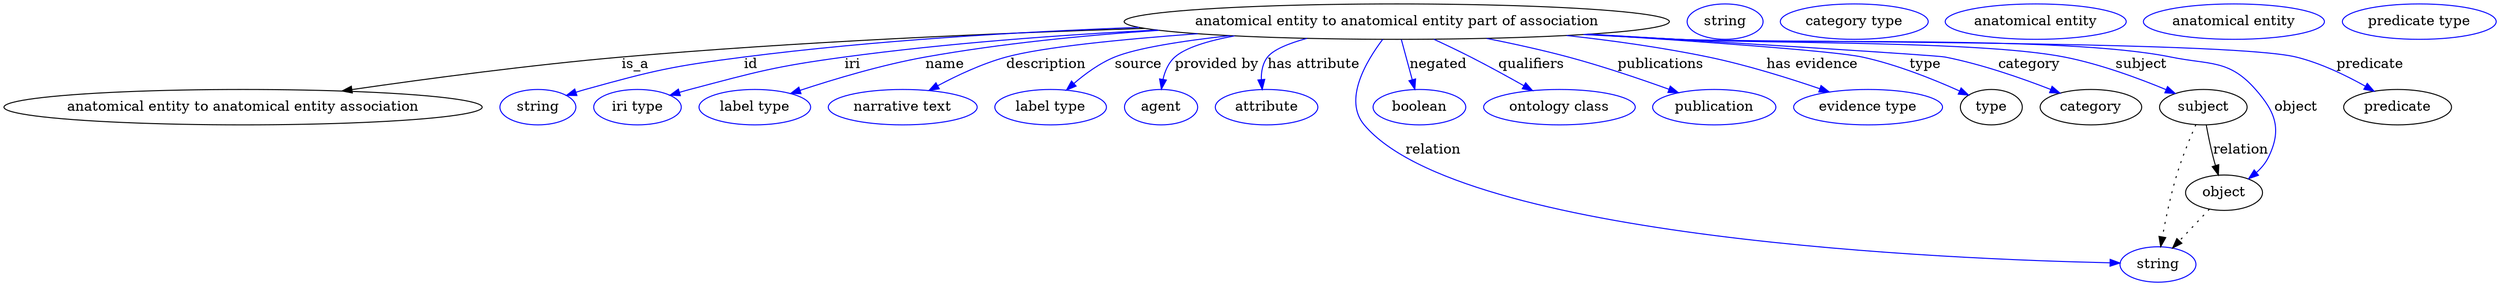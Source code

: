 digraph {
	graph [bb="0,0,2527.4,283"];
	node [label="\N"];
	"anatomical entity to anatomical entity part of association"	[height=0.5,
		label="anatomical entity to anatomical entity part of association",
		pos="1412.4,265",
		width=7.6729];
	"anatomical entity to anatomical entity association"	[height=0.5,
		pos="242.43,178",
		width=6.7341];
	"anatomical entity to anatomical entity part of association" -> "anatomical entity to anatomical entity association"	[label=is_a,
		lp="640.43,221.5",
		pos="e,342.83,194.45 1156.8,258.11 1002.9,253.2 803.16,244.41 626.43,229 533.97,220.94 429.56,207.03 352.98,195.93"];
	id	[color=blue,
		height=0.5,
		label=string,
		pos="541.43,178",
		width=1.0652];
	"anatomical entity to anatomical entity part of association" -> id	[color=blue,
		label=id,
		lp="757.43,221.5",
		pos="e,570.41,189.99 1151,259.17 1029,254.62 881.85,245.85 750.43,229 677.98,219.71 659.8,215.57 589.43,196 586.32,195.14 583.12,194.17 \
579.92,193.15",
		style=solid];
	iri	[color=blue,
		height=0.5,
		label="iri type",
		pos="642.43,178",
		width=1.2277];
	"anatomical entity to anatomical entity part of association" -> iri	[color=blue,
		label=iri,
		lp="860.43,221.5",
		pos="e,675.35,190.14 1169.1,256.47 1070.5,251.42 955.71,243.01 852.43,229 781.77,219.42 764.36,214.25 695.43,196 692.06,195.11 688.58,\
194.13 685.1,193.11",
		style=solid];
	name	[color=blue,
		height=0.5,
		label="label type",
		pos="761.43,178",
		width=1.5707];
	"anatomical entity to anatomical entity part of association" -> name	[color=blue,
		label=name,
		lp="954.43,221.5",
		pos="e,797.69,191.88 1171.4,256.15 1095.2,251.06 1010.9,242.7 934.43,229 890.59,221.15 841.98,206.56 807.48,195.15",
		style=solid];
	description	[color=blue,
		height=0.5,
		label="narrative text",
		pos="911.43,178",
		width=2.0943];
	"anatomical entity to anatomical entity part of association" -> description	[color=blue,
		label=description,
		lp="1056.9,221.5",
		pos="e,938.03,194.94 1210.5,252.72 1132.6,246.98 1053.3,239.07 1016.4,229 992.21,222.4 966.76,210.41 946.97,199.84",
		style=solid];
	source	[color=blue,
		height=0.5,
		label="label type",
		pos="1061.4,178",
		width=1.5707];
	"anatomical entity to anatomical entity part of association" -> source	[color=blue,
		label=source,
		lp="1150.4,221.5",
		pos="e,1077.5,195.36 1243,250.74 1194.4,245.3 1148.6,238.1 1126.4,229 1111.2,222.77 1096.5,212 1085,202.05",
		style=solid];
	"provided by"	[color=blue,
		height=0.5,
		label=agent,
		pos="1173.4,178",
		width=1.0291];
	"anatomical entity to anatomical entity part of association" -> "provided by"	[color=blue,
		label="provided by",
		lp="1229.9,221.5",
		pos="e,1173.7,196.29 1247.9,250.5 1220.8,245.45 1198.1,238.51 1187.4,229 1180.9,223.21 1177.3,214.67 1175.4,206.27",
		style=solid];
	"has attribute"	[color=blue,
		height=0.5,
		label=attribute,
		pos="1280.4,178",
		width=1.4443];
	"anatomical entity to anatomical entity part of association" -> "has attribute"	[color=blue,
		label="has attribute",
		lp="1328.4,221.5",
		pos="e,1276,196.01 1321.4,248 1303,242.92 1287.4,236.6 1281.4,229 1276.4,222.63 1274.9,214.28 1275.1,206.23",
		style=solid];
	relation	[color=blue,
		height=0.5,
		label=string,
		pos="2183.4,18",
		width=1.0652];
	"anatomical entity to anatomical entity part of association" -> relation	[color=blue,
		label=relation,
		lp="1449.4,134.5",
		pos="e,2145.2,19.518 1398.2,246.98 1381.4,224.66 1358.1,185.38 1379.4,160 1477.2,43.578 1975.9,23.262 2134.8,19.736",
		style=solid];
	negated	[color=blue,
		height=0.5,
		label=boolean,
		pos="1435.4,178",
		width=1.2999];
	"anatomical entity to anatomical entity part of association" -> negated	[color=blue,
		label=negated,
		lp="1454.4,221.5",
		pos="e,1430.8,196.18 1417.1,246.8 1420.3,235.05 1424.5,219.24 1428.2,205.84",
		style=solid];
	qualifiers	[color=blue,
		height=0.5,
		label="ontology class",
		pos="1576.4,178",
		width=2.1304];
	"anatomical entity to anatomical entity part of association" -> qualifiers	[color=blue,
		label=qualifiers,
		lp="1548.9,221.5",
		pos="e,1549.5,194.85 1450.1,247.1 1462.1,241.53 1475.4,235.17 1487.4,229 1505.1,219.93 1524.3,209.23 1540.4,200.05",
		style=solid];
	publications	[color=blue,
		height=0.5,
		label=publication,
		pos="1733.4,178",
		width=1.7332];
	"anatomical entity to anatomical entity part of association" -> publications	[color=blue,
		label=publications,
		lp="1680.4,221.5",
		pos="e,1697.3,192.76 1503.7,247.95 1530.5,242.61 1559.8,236.17 1586.4,229 1620.8,219.75 1658.8,206.75 1687.5,196.33",
		style=solid];
	"has evidence"	[color=blue,
		height=0.5,
		label="evidence type",
		pos="1889.4,178",
		width=2.0943];
	"anatomical entity to anatomical entity part of association" -> "has evidence"	[color=blue,
		label="has evidence",
		lp="1833.9,221.5",
		pos="e,1850.3,193.46 1585.2,250.89 1631.9,245.7 1682.4,238.61 1728.4,229 1766.9,220.98 1809.2,207.64 1840.8,196.75",
		style=solid];
	type	[height=0.5,
		pos="2014.4,178",
		width=0.86659];
	"anatomical entity to anatomical entity part of association" -> type	[color=blue,
		label=type,
		lp="1948.4,221.5",
		pos="e,1991.1,190.46 1606.7,252.16 1724.4,244.54 1857,234.98 1884.4,229 1918.8,221.51 1956.1,206.4 1981.8,194.74",
		style=solid];
	category	[height=0.5,
		pos="2115.4,178",
		width=1.4263];
	"anatomical entity to anatomical entity part of association" -> category	[color=blue,
		label=category,
		lp="2053.9,221.5",
		pos="e,2084.3,192.31 1608.3,252.27 1764.8,242.81 1959.4,230.79 1968.4,229 2005.4,221.69 2045.8,207.47 2074.9,196.05",
		style=solid];
	subject	[height=0.5,
		pos="2229.4,178",
		width=1.2277];
	"anatomical entity to anatomical entity part of association" -> subject	[color=blue,
		label=subject,
		lp="2167.4,221.5",
		pos="e,2201.2,191.91 1605.9,252.15 1636.8,250.36 1668.5,248.58 1698.4,247 1785.3,242.42 2004.1,245.81 2089.4,229 2125.2,221.95 2164.2,\
207.44 2191.9,195.86",
		style=solid];
	object	[height=0.5,
		pos="2250.4,91",
		width=1.0832];
	"anatomical entity to anatomical entity part of association" -> object	[color=blue,
		label=object,
		lp="2323.4,178",
		pos="e,2275.3,105.25 1603.9,252 1635.5,250.2 1667.9,248.46 1698.4,247 1809.3,241.71 2088.8,251.39 2197.4,229 2237.1,220.82 2255.8,226.51 \
2282.4,196 2303,172.51 2309.1,155.03 2295.4,127 2292.6,121.17 2288.2,116.02 2283.3,111.6",
		style=solid];
	predicate	[height=0.5,
		pos="2426.4,178",
		width=1.5165];
	"anatomical entity to anatomical entity part of association" -> predicate	[color=blue,
		label=predicate,
		lp="2398.4,221.5",
		pos="e,2402.6,194.21 1602.4,251.89 1634.4,250.08 1667.4,248.37 1698.4,247 1767.8,243.94 2256,245.54 2323.4,229 2348.3,222.91 2374.1,210.32 \
2393.8,199.3",
		style=solid];
	association_type	[color=blue,
		height=0.5,
		label=string,
		pos="1745.4,265",
		width=1.0652];
	association_category	[color=blue,
		height=0.5,
		label="category type",
		pos="1876.4,265",
		width=2.0762];
	subject -> relation	[pos="e,2186.2,36.136 2221.8,160.24 2215.9,146.64 2207.8,126.88 2202.4,109 2196.2,88.265 2191.2,64.241 2187.9,46.231",
		style=dotted];
	subject -> object	[label=relation,
		lp="2267.4,134.5",
		pos="e,2244.7,108.98 2232.4,159.77 2234.2,150.09 2236.7,137.8 2239.4,127 2240.1,124.32 2240.9,121.53 2241.7,118.76"];
	"anatomical entity to anatomical entity part of association_subject"	[color=blue,
		height=0.5,
		label="anatomical entity",
		pos="2060.4,265",
		width=2.5456];
	object -> relation	[pos="e,2198.3,34.713 2235.6,74.243 2226.6,64.775 2215.1,52.56 2205.2,42.024",
		style=dotted];
	"anatomical entity to anatomical entity part of association_object"	[color=blue,
		height=0.5,
		label="anatomical entity",
		pos="2261.4,265",
		width=2.5456];
	"anatomical entity to anatomical entity part of association_predicate"	[color=blue,
		height=0.5,
		label="predicate type",
		pos="2449.4,265",
		width=2.1665];
}
